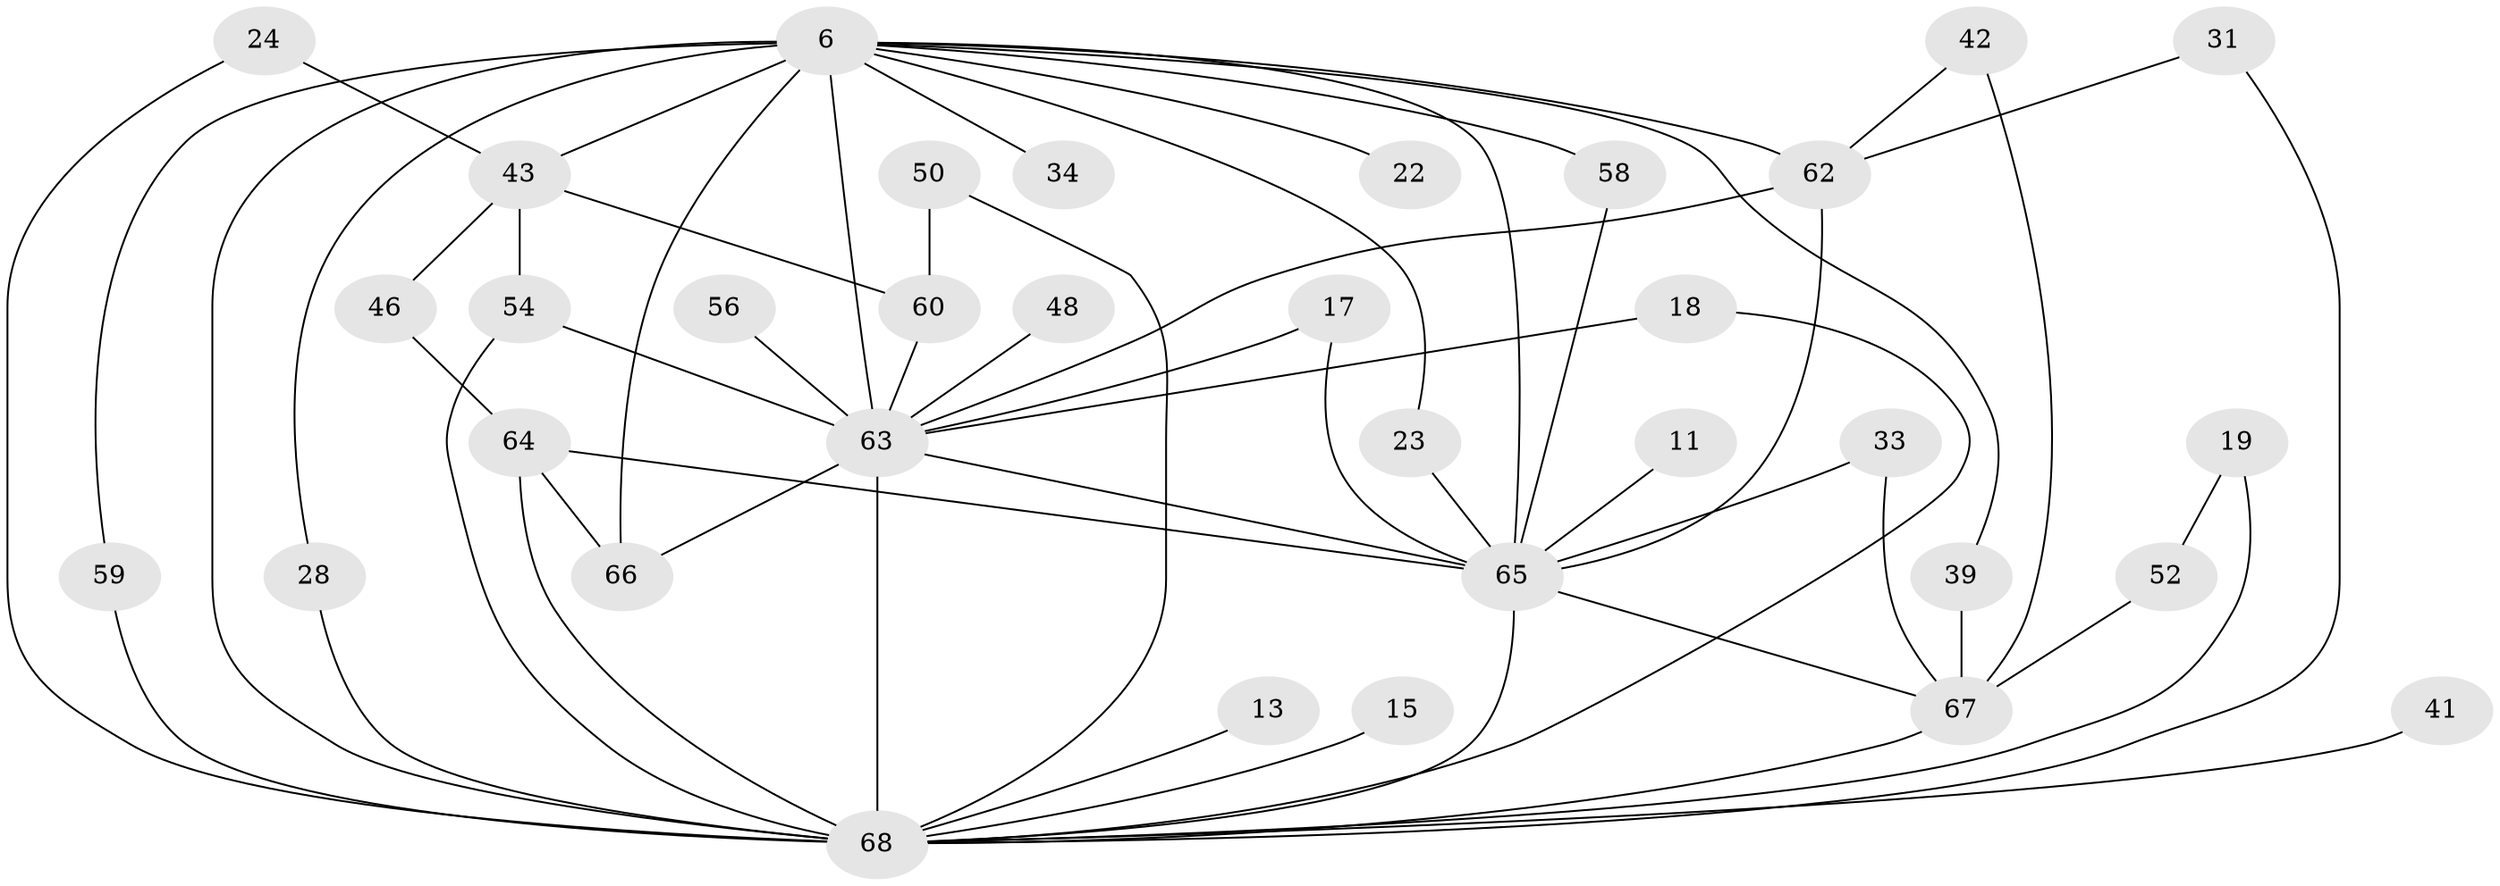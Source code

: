 // original degree distribution, {15: 0.058823529411764705, 19: 0.014705882352941176, 14: 0.014705882352941176, 22: 0.014705882352941176, 16: 0.014705882352941176, 20: 0.014705882352941176, 17: 0.014705882352941176, 2: 0.5588235294117647, 8: 0.014705882352941176, 3: 0.17647058823529413, 5: 0.058823529411764705, 4: 0.029411764705882353, 6: 0.014705882352941176}
// Generated by graph-tools (version 1.1) at 2025/43/03/09/25 04:43:34]
// undirected, 34 vertices, 59 edges
graph export_dot {
graph [start="1"]
  node [color=gray90,style=filled];
  6 [super="+4+2"];
  11;
  13;
  15;
  17;
  18;
  19;
  22;
  23;
  24;
  28;
  31;
  33;
  34;
  39;
  41;
  42;
  43 [super="+14+12"];
  46;
  48;
  50;
  52;
  54 [super="+45"];
  56;
  58;
  59;
  60 [super="+47+57"];
  62 [super="+53+20+38"];
  63 [super="+10"];
  64 [super="+29+55"];
  65 [super="+49+9"];
  66 [super="+26"];
  67 [super="+44+37"];
  68 [super="+51+61+40"];
  6 -- 39;
  6 -- 43 [weight=4];
  6 -- 63 [weight=9];
  6 -- 66 [weight=2];
  6 -- 34 [weight=2];
  6 -- 22 [weight=2];
  6 -- 23;
  6 -- 58;
  6 -- 59;
  6 -- 68 [weight=12];
  6 -- 28;
  6 -- 65 [weight=8];
  6 -- 62 [weight=4];
  11 -- 65 [weight=2];
  13 -- 68;
  15 -- 68;
  17 -- 63;
  17 -- 65;
  18 -- 63;
  18 -- 68;
  19 -- 52;
  19 -- 68 [weight=2];
  23 -- 65;
  24 -- 43;
  24 -- 68;
  28 -- 68;
  31 -- 62;
  31 -- 68;
  33 -- 67;
  33 -- 65 [weight=2];
  39 -- 67;
  41 -- 68 [weight=2];
  42 -- 67;
  42 -- 62;
  43 -- 54;
  43 -- 60 [weight=2];
  43 -- 46;
  46 -- 64;
  48 -- 63;
  50 -- 60;
  50 -- 68;
  52 -- 67;
  54 -- 63;
  54 -- 68;
  56 -- 63;
  58 -- 65;
  59 -- 68;
  60 -- 63 [weight=4];
  62 -- 63;
  62 -- 65;
  63 -- 65 [weight=5];
  63 -- 66;
  63 -- 68 [weight=7];
  64 -- 65 [weight=2];
  64 -- 66;
  64 -- 68 [weight=2];
  65 -- 67;
  65 -- 68 [weight=5];
  67 -- 68 [weight=3];
}
